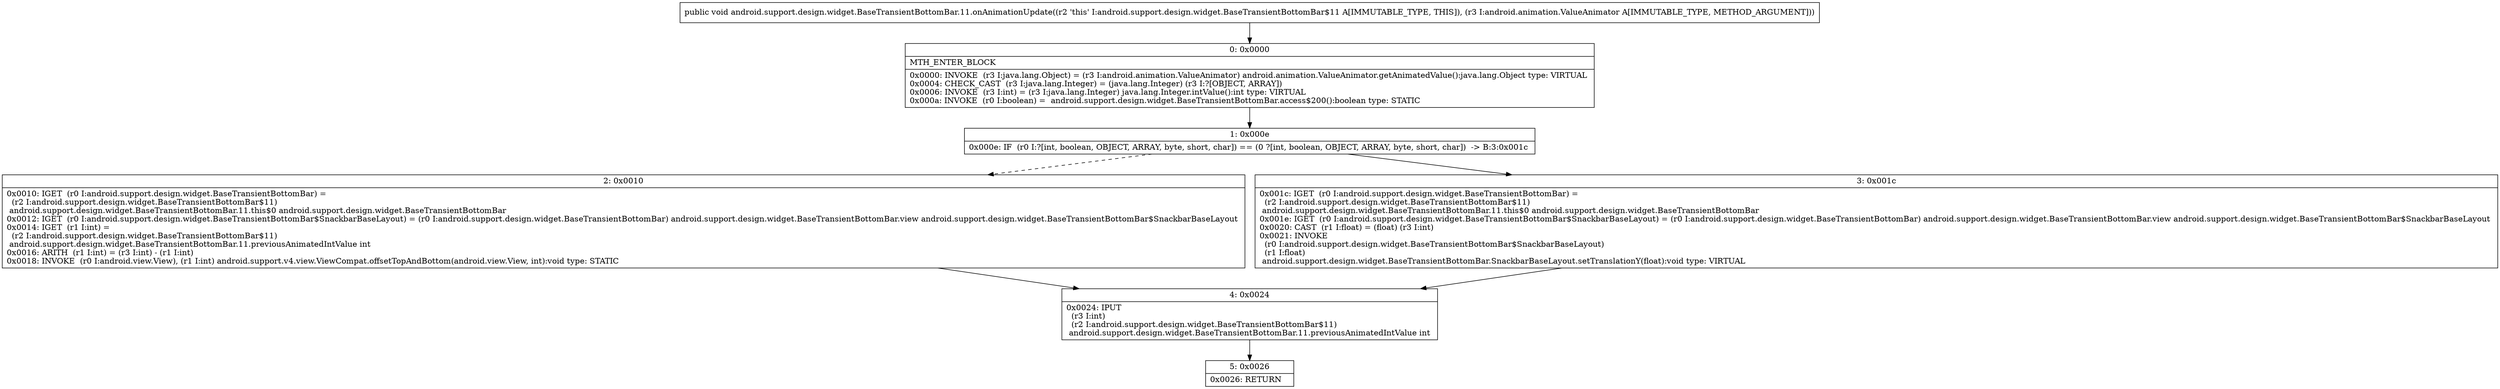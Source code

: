 digraph "CFG forandroid.support.design.widget.BaseTransientBottomBar.11.onAnimationUpdate(Landroid\/animation\/ValueAnimator;)V" {
Node_0 [shape=record,label="{0\:\ 0x0000|MTH_ENTER_BLOCK\l|0x0000: INVOKE  (r3 I:java.lang.Object) = (r3 I:android.animation.ValueAnimator) android.animation.ValueAnimator.getAnimatedValue():java.lang.Object type: VIRTUAL \l0x0004: CHECK_CAST  (r3 I:java.lang.Integer) = (java.lang.Integer) (r3 I:?[OBJECT, ARRAY]) \l0x0006: INVOKE  (r3 I:int) = (r3 I:java.lang.Integer) java.lang.Integer.intValue():int type: VIRTUAL \l0x000a: INVOKE  (r0 I:boolean) =  android.support.design.widget.BaseTransientBottomBar.access$200():boolean type: STATIC \l}"];
Node_1 [shape=record,label="{1\:\ 0x000e|0x000e: IF  (r0 I:?[int, boolean, OBJECT, ARRAY, byte, short, char]) == (0 ?[int, boolean, OBJECT, ARRAY, byte, short, char])  \-\> B:3:0x001c \l}"];
Node_2 [shape=record,label="{2\:\ 0x0010|0x0010: IGET  (r0 I:android.support.design.widget.BaseTransientBottomBar) = \l  (r2 I:android.support.design.widget.BaseTransientBottomBar$11)\l android.support.design.widget.BaseTransientBottomBar.11.this$0 android.support.design.widget.BaseTransientBottomBar \l0x0012: IGET  (r0 I:android.support.design.widget.BaseTransientBottomBar$SnackbarBaseLayout) = (r0 I:android.support.design.widget.BaseTransientBottomBar) android.support.design.widget.BaseTransientBottomBar.view android.support.design.widget.BaseTransientBottomBar$SnackbarBaseLayout \l0x0014: IGET  (r1 I:int) = \l  (r2 I:android.support.design.widget.BaseTransientBottomBar$11)\l android.support.design.widget.BaseTransientBottomBar.11.previousAnimatedIntValue int \l0x0016: ARITH  (r1 I:int) = (r3 I:int) \- (r1 I:int) \l0x0018: INVOKE  (r0 I:android.view.View), (r1 I:int) android.support.v4.view.ViewCompat.offsetTopAndBottom(android.view.View, int):void type: STATIC \l}"];
Node_3 [shape=record,label="{3\:\ 0x001c|0x001c: IGET  (r0 I:android.support.design.widget.BaseTransientBottomBar) = \l  (r2 I:android.support.design.widget.BaseTransientBottomBar$11)\l android.support.design.widget.BaseTransientBottomBar.11.this$0 android.support.design.widget.BaseTransientBottomBar \l0x001e: IGET  (r0 I:android.support.design.widget.BaseTransientBottomBar$SnackbarBaseLayout) = (r0 I:android.support.design.widget.BaseTransientBottomBar) android.support.design.widget.BaseTransientBottomBar.view android.support.design.widget.BaseTransientBottomBar$SnackbarBaseLayout \l0x0020: CAST  (r1 I:float) = (float) (r3 I:int) \l0x0021: INVOKE  \l  (r0 I:android.support.design.widget.BaseTransientBottomBar$SnackbarBaseLayout)\l  (r1 I:float)\l android.support.design.widget.BaseTransientBottomBar.SnackbarBaseLayout.setTranslationY(float):void type: VIRTUAL \l}"];
Node_4 [shape=record,label="{4\:\ 0x0024|0x0024: IPUT  \l  (r3 I:int)\l  (r2 I:android.support.design.widget.BaseTransientBottomBar$11)\l android.support.design.widget.BaseTransientBottomBar.11.previousAnimatedIntValue int \l}"];
Node_5 [shape=record,label="{5\:\ 0x0026|0x0026: RETURN   \l}"];
MethodNode[shape=record,label="{public void android.support.design.widget.BaseTransientBottomBar.11.onAnimationUpdate((r2 'this' I:android.support.design.widget.BaseTransientBottomBar$11 A[IMMUTABLE_TYPE, THIS]), (r3 I:android.animation.ValueAnimator A[IMMUTABLE_TYPE, METHOD_ARGUMENT])) }"];
MethodNode -> Node_0;
Node_0 -> Node_1;
Node_1 -> Node_2[style=dashed];
Node_1 -> Node_3;
Node_2 -> Node_4;
Node_3 -> Node_4;
Node_4 -> Node_5;
}

